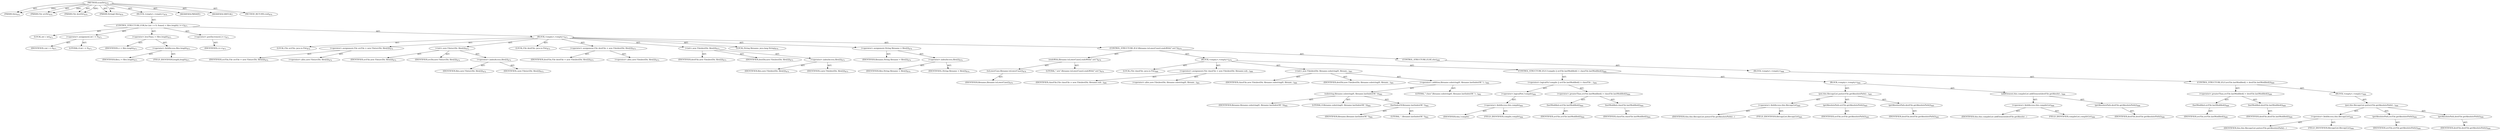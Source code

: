 digraph "scanDir" {  
"111669149735" [label = <(METHOD,scanDir)<SUB>670</SUB>> ]
"115964117072" [label = <(PARAM,this)<SUB>670</SUB>> ]
"115964117073" [label = <(PARAM,File srcDir)<SUB>670</SUB>> ]
"115964117074" [label = <(PARAM,File destDir)<SUB>670</SUB>> ]
"115964117075" [label = <(PARAM,String[] files)<SUB>670</SUB>> ]
"25769803850" [label = <(BLOCK,&lt;empty&gt;,&lt;empty&gt;)<SUB>670</SUB>> ]
"47244640290" [label = <(CONTROL_STRUCTURE,FOR,for (int i = 0; Some(i &lt; files.length); i++))<SUB>671</SUB>> ]
"94489280518" [label = <(LOCAL,int i: int)<SUB>671</SUB>> ]
"30064771409" [label = <(&lt;operator&gt;.assignment,int i = 0)<SUB>671</SUB>> ]
"68719477016" [label = <(IDENTIFIER,i,int i = 0)<SUB>671</SUB>> ]
"90194313290" [label = <(LITERAL,0,int i = 0)<SUB>671</SUB>> ]
"30064771410" [label = <(&lt;operator&gt;.lessThan,i &lt; files.length)<SUB>671</SUB>> ]
"68719477017" [label = <(IDENTIFIER,i,i &lt; files.length)<SUB>671</SUB>> ]
"30064771411" [label = <(&lt;operator&gt;.fieldAccess,files.length)<SUB>671</SUB>> ]
"68719477018" [label = <(IDENTIFIER,files,i &lt; files.length)<SUB>671</SUB>> ]
"55834574924" [label = <(FIELD_IDENTIFIER,length,length)<SUB>671</SUB>> ]
"30064771412" [label = <(&lt;operator&gt;.postIncrement,i++)<SUB>671</SUB>> ]
"68719477019" [label = <(IDENTIFIER,i,i++)<SUB>671</SUB>> ]
"25769803851" [label = <(BLOCK,&lt;empty&gt;,&lt;empty&gt;)<SUB>671</SUB>> ]
"94489280519" [label = <(LOCAL,File srcFile: java.io.File)<SUB>672</SUB>> ]
"30064771413" [label = <(&lt;operator&gt;.assignment,File srcFile = new File(srcDir, files[i]))<SUB>672</SUB>> ]
"68719477020" [label = <(IDENTIFIER,srcFile,File srcFile = new File(srcDir, files[i]))<SUB>672</SUB>> ]
"30064771414" [label = <(&lt;operator&gt;.alloc,new File(srcDir, files[i]))<SUB>672</SUB>> ]
"30064771415" [label = <(&lt;init&gt;,new File(srcDir, files[i]))<SUB>672</SUB>> ]
"68719477021" [label = <(IDENTIFIER,srcFile,new File(srcDir, files[i]))<SUB>672</SUB>> ]
"68719477022" [label = <(IDENTIFIER,srcDir,new File(srcDir, files[i]))<SUB>672</SUB>> ]
"30064771416" [label = <(&lt;operator&gt;.indexAccess,files[i])<SUB>672</SUB>> ]
"68719477023" [label = <(IDENTIFIER,files,new File(srcDir, files[i]))<SUB>672</SUB>> ]
"68719477024" [label = <(IDENTIFIER,i,new File(srcDir, files[i]))<SUB>672</SUB>> ]
"94489280520" [label = <(LOCAL,File destFile: java.io.File)<SUB>673</SUB>> ]
"30064771417" [label = <(&lt;operator&gt;.assignment,File destFile = new File(destDir, files[i]))<SUB>673</SUB>> ]
"68719477025" [label = <(IDENTIFIER,destFile,File destFile = new File(destDir, files[i]))<SUB>673</SUB>> ]
"30064771418" [label = <(&lt;operator&gt;.alloc,new File(destDir, files[i]))<SUB>673</SUB>> ]
"30064771419" [label = <(&lt;init&gt;,new File(destDir, files[i]))<SUB>673</SUB>> ]
"68719477026" [label = <(IDENTIFIER,destFile,new File(destDir, files[i]))<SUB>673</SUB>> ]
"68719477027" [label = <(IDENTIFIER,destDir,new File(destDir, files[i]))<SUB>673</SUB>> ]
"30064771420" [label = <(&lt;operator&gt;.indexAccess,files[i])<SUB>673</SUB>> ]
"68719477028" [label = <(IDENTIFIER,files,new File(destDir, files[i]))<SUB>673</SUB>> ]
"68719477029" [label = <(IDENTIFIER,i,new File(destDir, files[i]))<SUB>673</SUB>> ]
"94489280521" [label = <(LOCAL,String filename: java.lang.String)<SUB>674</SUB>> ]
"30064771421" [label = <(&lt;operator&gt;.assignment,String filename = files[i])<SUB>674</SUB>> ]
"68719477030" [label = <(IDENTIFIER,filename,String filename = files[i])<SUB>674</SUB>> ]
"30064771422" [label = <(&lt;operator&gt;.indexAccess,files[i])<SUB>674</SUB>> ]
"68719477031" [label = <(IDENTIFIER,files,String filename = files[i])<SUB>674</SUB>> ]
"68719477032" [label = <(IDENTIFIER,i,String filename = files[i])<SUB>674</SUB>> ]
"47244640291" [label = <(CONTROL_STRUCTURE,IF,if (filename.toLowerCase().endsWith(&quot;.nrx&quot;)))<SUB>679</SUB>> ]
"30064771423" [label = <(endsWith,filename.toLowerCase().endsWith(&quot;.nrx&quot;))<SUB>679</SUB>> ]
"30064771424" [label = <(toLowerCase,filename.toLowerCase())<SUB>679</SUB>> ]
"68719477033" [label = <(IDENTIFIER,filename,filename.toLowerCase())<SUB>679</SUB>> ]
"90194313291" [label = <(LITERAL,&quot;.nrx&quot;,filename.toLowerCase().endsWith(&quot;.nrx&quot;))<SUB>679</SUB>> ]
"25769803852" [label = <(BLOCK,&lt;empty&gt;,&lt;empty&gt;)<SUB>679</SUB>> ]
"94489280522" [label = <(LOCAL,File classFile: java.io.File)<SUB>680</SUB>> ]
"30064771425" [label = <(&lt;operator&gt;.assignment,File classFile = new File(destDir, filename.sub...)<SUB>680</SUB>> ]
"68719477034" [label = <(IDENTIFIER,classFile,File classFile = new File(destDir, filename.sub...)<SUB>680</SUB>> ]
"30064771426" [label = <(&lt;operator&gt;.alloc,new File(destDir, filename.substring(0, filenam...)<SUB>681</SUB>> ]
"30064771427" [label = <(&lt;init&gt;,new File(destDir, filename.substring(0, filenam...)<SUB>681</SUB>> ]
"68719477035" [label = <(IDENTIFIER,classFile,new File(destDir, filename.substring(0, filenam...)<SUB>680</SUB>> ]
"68719477036" [label = <(IDENTIFIER,destDir,new File(destDir, filename.substring(0, filenam...)<SUB>681</SUB>> ]
"30064771428" [label = <(&lt;operator&gt;.addition,filename.substring(0, filename.lastIndexOf('.')...)<SUB>682</SUB>> ]
"30064771429" [label = <(substring,filename.substring(0, filename.lastIndexOf('.')))<SUB>682</SUB>> ]
"68719477037" [label = <(IDENTIFIER,filename,filename.substring(0, filename.lastIndexOf('.')))<SUB>682</SUB>> ]
"90194313292" [label = <(LITERAL,0,filename.substring(0, filename.lastIndexOf('.')))<SUB>682</SUB>> ]
"30064771430" [label = <(lastIndexOf,filename.lastIndexOf('.'))<SUB>682</SUB>> ]
"68719477038" [label = <(IDENTIFIER,filename,filename.lastIndexOf('.'))<SUB>682</SUB>> ]
"90194313293" [label = <(LITERAL,'.',filename.lastIndexOf('.'))<SUB>682</SUB>> ]
"90194313294" [label = <(LITERAL,&quot;.class&quot;,filename.substring(0, filename.lastIndexOf('.')...)<SUB>682</SUB>> ]
"47244640292" [label = <(CONTROL_STRUCTURE,IF,if (!compile || srcFile.lastModified() &gt; classFile.lastModified()))<SUB>684</SUB>> ]
"30064771431" [label = <(&lt;operator&gt;.logicalOr,!compile || srcFile.lastModified() &gt; classFile....)<SUB>684</SUB>> ]
"30064771432" [label = <(&lt;operator&gt;.logicalNot,!compile)<SUB>684</SUB>> ]
"30064771433" [label = <(&lt;operator&gt;.fieldAccess,this.compile)<SUB>684</SUB>> ]
"68719477039" [label = <(IDENTIFIER,this,!compile)> ]
"55834574925" [label = <(FIELD_IDENTIFIER,compile,compile)<SUB>684</SUB>> ]
"30064771434" [label = <(&lt;operator&gt;.greaterThan,srcFile.lastModified() &gt; classFile.lastModified())<SUB>684</SUB>> ]
"30064771435" [label = <(lastModified,srcFile.lastModified())<SUB>684</SUB>> ]
"68719477040" [label = <(IDENTIFIER,srcFile,srcFile.lastModified())<SUB>684</SUB>> ]
"30064771436" [label = <(lastModified,classFile.lastModified())<SUB>684</SUB>> ]
"68719477041" [label = <(IDENTIFIER,classFile,classFile.lastModified())<SUB>684</SUB>> ]
"25769803853" [label = <(BLOCK,&lt;empty&gt;,&lt;empty&gt;)<SUB>684</SUB>> ]
"30064771437" [label = <(put,this.filecopyList.put(srcFile.getAbsolutePath()...)<SUB>685</SUB>> ]
"30064771438" [label = <(&lt;operator&gt;.fieldAccess,this.filecopyList)<SUB>685</SUB>> ]
"68719477042" [label = <(IDENTIFIER,this,this.filecopyList.put(srcFile.getAbsolutePath()...)> ]
"55834574926" [label = <(FIELD_IDENTIFIER,filecopyList,filecopyList)<SUB>685</SUB>> ]
"30064771439" [label = <(getAbsolutePath,srcFile.getAbsolutePath())<SUB>685</SUB>> ]
"68719477043" [label = <(IDENTIFIER,srcFile,srcFile.getAbsolutePath())<SUB>685</SUB>> ]
"30064771440" [label = <(getAbsolutePath,destFile.getAbsolutePath())<SUB>685</SUB>> ]
"68719477044" [label = <(IDENTIFIER,destFile,destFile.getAbsolutePath())<SUB>685</SUB>> ]
"30064771441" [label = <(addElement,this.compileList.addElement(destFile.getAbsolut...)<SUB>686</SUB>> ]
"30064771442" [label = <(&lt;operator&gt;.fieldAccess,this.compileList)<SUB>686</SUB>> ]
"68719477045" [label = <(IDENTIFIER,this,this.compileList.addElement(destFile.getAbsolut...)> ]
"55834574927" [label = <(FIELD_IDENTIFIER,compileList,compileList)<SUB>686</SUB>> ]
"30064771443" [label = <(getAbsolutePath,destFile.getAbsolutePath())<SUB>686</SUB>> ]
"68719477046" [label = <(IDENTIFIER,destFile,destFile.getAbsolutePath())<SUB>686</SUB>> ]
"47244640293" [label = <(CONTROL_STRUCTURE,ELSE,else)<SUB>688</SUB>> ]
"25769803854" [label = <(BLOCK,&lt;empty&gt;,&lt;empty&gt;)<SUB>688</SUB>> ]
"47244640294" [label = <(CONTROL_STRUCTURE,IF,if (srcFile.lastModified() &gt; destFile.lastModified()))<SUB>689</SUB>> ]
"30064771444" [label = <(&lt;operator&gt;.greaterThan,srcFile.lastModified() &gt; destFile.lastModified())<SUB>689</SUB>> ]
"30064771445" [label = <(lastModified,srcFile.lastModified())<SUB>689</SUB>> ]
"68719477047" [label = <(IDENTIFIER,srcFile,srcFile.lastModified())<SUB>689</SUB>> ]
"30064771446" [label = <(lastModified,destFile.lastModified())<SUB>689</SUB>> ]
"68719477048" [label = <(IDENTIFIER,destFile,destFile.lastModified())<SUB>689</SUB>> ]
"25769803855" [label = <(BLOCK,&lt;empty&gt;,&lt;empty&gt;)<SUB>689</SUB>> ]
"30064771447" [label = <(put,this.filecopyList.put(srcFile.getAbsolutePath()...)<SUB>690</SUB>> ]
"30064771448" [label = <(&lt;operator&gt;.fieldAccess,this.filecopyList)<SUB>690</SUB>> ]
"68719477049" [label = <(IDENTIFIER,this,this.filecopyList.put(srcFile.getAbsolutePath()...)> ]
"55834574928" [label = <(FIELD_IDENTIFIER,filecopyList,filecopyList)<SUB>690</SUB>> ]
"30064771449" [label = <(getAbsolutePath,srcFile.getAbsolutePath())<SUB>690</SUB>> ]
"68719477050" [label = <(IDENTIFIER,srcFile,srcFile.getAbsolutePath())<SUB>690</SUB>> ]
"30064771450" [label = <(getAbsolutePath,destFile.getAbsolutePath())<SUB>690</SUB>> ]
"68719477051" [label = <(IDENTIFIER,destFile,destFile.getAbsolutePath())<SUB>690</SUB>> ]
"133143986295" [label = <(MODIFIER,PRIVATE)> ]
"133143986296" [label = <(MODIFIER,VIRTUAL)> ]
"128849018919" [label = <(METHOD_RETURN,void)<SUB>670</SUB>> ]
  "111669149735" -> "115964117072"  [ label = "AST: "] 
  "111669149735" -> "115964117073"  [ label = "AST: "] 
  "111669149735" -> "115964117074"  [ label = "AST: "] 
  "111669149735" -> "115964117075"  [ label = "AST: "] 
  "111669149735" -> "25769803850"  [ label = "AST: "] 
  "111669149735" -> "133143986295"  [ label = "AST: "] 
  "111669149735" -> "133143986296"  [ label = "AST: "] 
  "111669149735" -> "128849018919"  [ label = "AST: "] 
  "25769803850" -> "47244640290"  [ label = "AST: "] 
  "47244640290" -> "94489280518"  [ label = "AST: "] 
  "47244640290" -> "30064771409"  [ label = "AST: "] 
  "47244640290" -> "30064771410"  [ label = "AST: "] 
  "47244640290" -> "30064771412"  [ label = "AST: "] 
  "47244640290" -> "25769803851"  [ label = "AST: "] 
  "30064771409" -> "68719477016"  [ label = "AST: "] 
  "30064771409" -> "90194313290"  [ label = "AST: "] 
  "30064771410" -> "68719477017"  [ label = "AST: "] 
  "30064771410" -> "30064771411"  [ label = "AST: "] 
  "30064771411" -> "68719477018"  [ label = "AST: "] 
  "30064771411" -> "55834574924"  [ label = "AST: "] 
  "30064771412" -> "68719477019"  [ label = "AST: "] 
  "25769803851" -> "94489280519"  [ label = "AST: "] 
  "25769803851" -> "30064771413"  [ label = "AST: "] 
  "25769803851" -> "30064771415"  [ label = "AST: "] 
  "25769803851" -> "94489280520"  [ label = "AST: "] 
  "25769803851" -> "30064771417"  [ label = "AST: "] 
  "25769803851" -> "30064771419"  [ label = "AST: "] 
  "25769803851" -> "94489280521"  [ label = "AST: "] 
  "25769803851" -> "30064771421"  [ label = "AST: "] 
  "25769803851" -> "47244640291"  [ label = "AST: "] 
  "30064771413" -> "68719477020"  [ label = "AST: "] 
  "30064771413" -> "30064771414"  [ label = "AST: "] 
  "30064771415" -> "68719477021"  [ label = "AST: "] 
  "30064771415" -> "68719477022"  [ label = "AST: "] 
  "30064771415" -> "30064771416"  [ label = "AST: "] 
  "30064771416" -> "68719477023"  [ label = "AST: "] 
  "30064771416" -> "68719477024"  [ label = "AST: "] 
  "30064771417" -> "68719477025"  [ label = "AST: "] 
  "30064771417" -> "30064771418"  [ label = "AST: "] 
  "30064771419" -> "68719477026"  [ label = "AST: "] 
  "30064771419" -> "68719477027"  [ label = "AST: "] 
  "30064771419" -> "30064771420"  [ label = "AST: "] 
  "30064771420" -> "68719477028"  [ label = "AST: "] 
  "30064771420" -> "68719477029"  [ label = "AST: "] 
  "30064771421" -> "68719477030"  [ label = "AST: "] 
  "30064771421" -> "30064771422"  [ label = "AST: "] 
  "30064771422" -> "68719477031"  [ label = "AST: "] 
  "30064771422" -> "68719477032"  [ label = "AST: "] 
  "47244640291" -> "30064771423"  [ label = "AST: "] 
  "47244640291" -> "25769803852"  [ label = "AST: "] 
  "47244640291" -> "47244640293"  [ label = "AST: "] 
  "30064771423" -> "30064771424"  [ label = "AST: "] 
  "30064771423" -> "90194313291"  [ label = "AST: "] 
  "30064771424" -> "68719477033"  [ label = "AST: "] 
  "25769803852" -> "94489280522"  [ label = "AST: "] 
  "25769803852" -> "30064771425"  [ label = "AST: "] 
  "25769803852" -> "30064771427"  [ label = "AST: "] 
  "25769803852" -> "47244640292"  [ label = "AST: "] 
  "30064771425" -> "68719477034"  [ label = "AST: "] 
  "30064771425" -> "30064771426"  [ label = "AST: "] 
  "30064771427" -> "68719477035"  [ label = "AST: "] 
  "30064771427" -> "68719477036"  [ label = "AST: "] 
  "30064771427" -> "30064771428"  [ label = "AST: "] 
  "30064771428" -> "30064771429"  [ label = "AST: "] 
  "30064771428" -> "90194313294"  [ label = "AST: "] 
  "30064771429" -> "68719477037"  [ label = "AST: "] 
  "30064771429" -> "90194313292"  [ label = "AST: "] 
  "30064771429" -> "30064771430"  [ label = "AST: "] 
  "30064771430" -> "68719477038"  [ label = "AST: "] 
  "30064771430" -> "90194313293"  [ label = "AST: "] 
  "47244640292" -> "30064771431"  [ label = "AST: "] 
  "47244640292" -> "25769803853"  [ label = "AST: "] 
  "30064771431" -> "30064771432"  [ label = "AST: "] 
  "30064771431" -> "30064771434"  [ label = "AST: "] 
  "30064771432" -> "30064771433"  [ label = "AST: "] 
  "30064771433" -> "68719477039"  [ label = "AST: "] 
  "30064771433" -> "55834574925"  [ label = "AST: "] 
  "30064771434" -> "30064771435"  [ label = "AST: "] 
  "30064771434" -> "30064771436"  [ label = "AST: "] 
  "30064771435" -> "68719477040"  [ label = "AST: "] 
  "30064771436" -> "68719477041"  [ label = "AST: "] 
  "25769803853" -> "30064771437"  [ label = "AST: "] 
  "25769803853" -> "30064771441"  [ label = "AST: "] 
  "30064771437" -> "30064771438"  [ label = "AST: "] 
  "30064771437" -> "30064771439"  [ label = "AST: "] 
  "30064771437" -> "30064771440"  [ label = "AST: "] 
  "30064771438" -> "68719477042"  [ label = "AST: "] 
  "30064771438" -> "55834574926"  [ label = "AST: "] 
  "30064771439" -> "68719477043"  [ label = "AST: "] 
  "30064771440" -> "68719477044"  [ label = "AST: "] 
  "30064771441" -> "30064771442"  [ label = "AST: "] 
  "30064771441" -> "30064771443"  [ label = "AST: "] 
  "30064771442" -> "68719477045"  [ label = "AST: "] 
  "30064771442" -> "55834574927"  [ label = "AST: "] 
  "30064771443" -> "68719477046"  [ label = "AST: "] 
  "47244640293" -> "25769803854"  [ label = "AST: "] 
  "25769803854" -> "47244640294"  [ label = "AST: "] 
  "47244640294" -> "30064771444"  [ label = "AST: "] 
  "47244640294" -> "25769803855"  [ label = "AST: "] 
  "30064771444" -> "30064771445"  [ label = "AST: "] 
  "30064771444" -> "30064771446"  [ label = "AST: "] 
  "30064771445" -> "68719477047"  [ label = "AST: "] 
  "30064771446" -> "68719477048"  [ label = "AST: "] 
  "25769803855" -> "30064771447"  [ label = "AST: "] 
  "30064771447" -> "30064771448"  [ label = "AST: "] 
  "30064771447" -> "30064771449"  [ label = "AST: "] 
  "30064771447" -> "30064771450"  [ label = "AST: "] 
  "30064771448" -> "68719477049"  [ label = "AST: "] 
  "30064771448" -> "55834574928"  [ label = "AST: "] 
  "30064771449" -> "68719477050"  [ label = "AST: "] 
  "30064771450" -> "68719477051"  [ label = "AST: "] 
  "111669149735" -> "115964117072"  [ label = "DDG: "] 
  "111669149735" -> "115964117073"  [ label = "DDG: "] 
  "111669149735" -> "115964117074"  [ label = "DDG: "] 
  "111669149735" -> "115964117075"  [ label = "DDG: "] 
}
